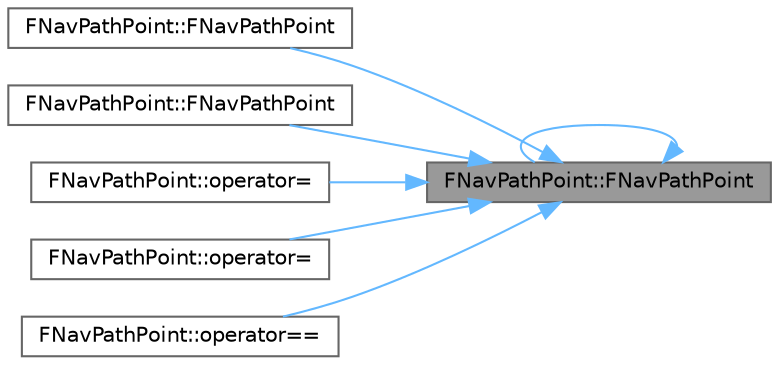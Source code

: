 digraph "FNavPathPoint::FNavPathPoint"
{
 // INTERACTIVE_SVG=YES
 // LATEX_PDF_SIZE
  bgcolor="transparent";
  edge [fontname=Helvetica,fontsize=10,labelfontname=Helvetica,labelfontsize=10];
  node [fontname=Helvetica,fontsize=10,shape=box,height=0.2,width=0.4];
  rankdir="RL";
  Node1 [id="Node000001",label="FNavPathPoint::FNavPathPoint",height=0.2,width=0.4,color="gray40", fillcolor="grey60", style="filled", fontcolor="black",tooltip=" "];
  Node1 -> Node1 [id="edge1_Node000001_Node000001",dir="back",color="steelblue1",style="solid",tooltip=" "];
  Node1 -> Node2 [id="edge2_Node000001_Node000002",dir="back",color="steelblue1",style="solid",tooltip=" "];
  Node2 [id="Node000002",label="FNavPathPoint::FNavPathPoint",height=0.2,width=0.4,color="grey40", fillcolor="white", style="filled",URL="$d0/d92/structFNavPathPoint.html#a66d8e4cbaab390ee45debc46df86218a",tooltip=" "];
  Node1 -> Node3 [id="edge3_Node000001_Node000003",dir="back",color="steelblue1",style="solid",tooltip=" "];
  Node3 [id="Node000003",label="FNavPathPoint::FNavPathPoint",height=0.2,width=0.4,color="grey40", fillcolor="white", style="filled",URL="$d0/d92/structFNavPathPoint.html#ae4a2c04d003866788f296ba3ed777371",tooltip=" "];
  Node1 -> Node4 [id="edge4_Node000001_Node000004",dir="back",color="steelblue1",style="solid",tooltip=" "];
  Node4 [id="Node000004",label="FNavPathPoint::operator=",height=0.2,width=0.4,color="grey40", fillcolor="white", style="filled",URL="$d0/d92/structFNavPathPoint.html#a6cf757caad98bcb8dcb50b7603e8b838",tooltip=" "];
  Node1 -> Node5 [id="edge5_Node000001_Node000005",dir="back",color="steelblue1",style="solid",tooltip=" "];
  Node5 [id="Node000005",label="FNavPathPoint::operator=",height=0.2,width=0.4,color="grey40", fillcolor="white", style="filled",URL="$d0/d92/structFNavPathPoint.html#a442a3ab950eeca94dcb188dedae14e8e",tooltip=" "];
  Node1 -> Node6 [id="edge6_Node000001_Node000006",dir="back",color="steelblue1",style="solid",tooltip=" "];
  Node6 [id="Node000006",label="FNavPathPoint::operator==",height=0.2,width=0.4,color="grey40", fillcolor="white", style="filled",URL="$d0/d92/structFNavPathPoint.html#a604960fb582548082769ccbdfeec306a",tooltip=" "];
}
